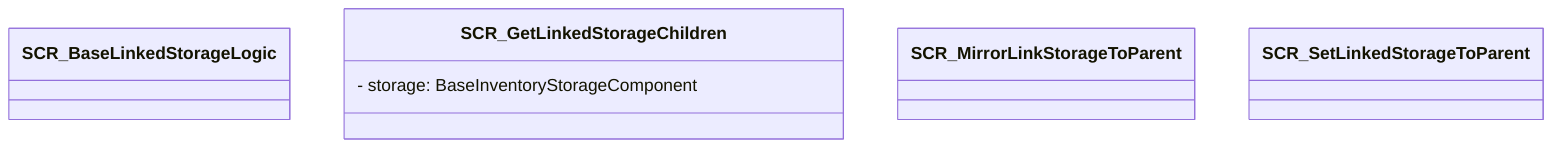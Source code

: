 classDiagram

    class SCR_BaseLinkedStorageLogic {
    }

    class SCR_GetLinkedStorageChildren {
        - storage: BaseInventoryStorageComponent
    }

    class SCR_MirrorLinkStorageToParent {
    }

    class SCR_SetLinkedStorageToParent {
    }